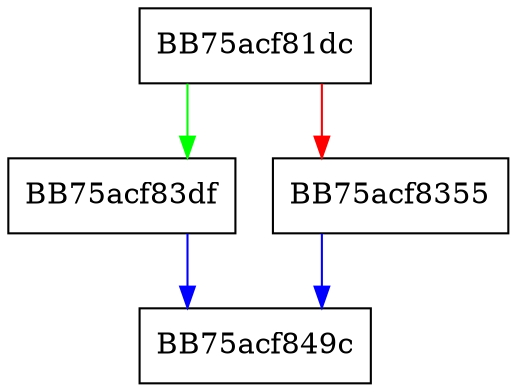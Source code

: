 digraph CreateTelemetry {
  node [shape="box"];
  graph [splines=ortho];
  BB75acf81dc -> BB75acf83df [color="green"];
  BB75acf81dc -> BB75acf8355 [color="red"];
  BB75acf8355 -> BB75acf849c [color="blue"];
  BB75acf83df -> BB75acf849c [color="blue"];
}